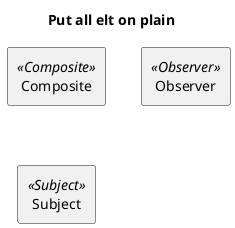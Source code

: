 {
  "sha1": "dgq6j8p4y83dod6pmdlbhhtlnnfd03s",
  "insertion": {
    "when": "2024-06-01T09:03:02.970Z",
    "url": "https://github.com/plantuml/plantuml/issues/1000#issuecomment-1248650647",
    "user": "plantuml@gmail.com"
  }
}
@startuml
<style>
</style>
title Put all elt on plain
rectangle "Composite" as Composite <<Composite>>
rectangle "Observer" as Observer <<Observer>>
rectangle "Subject" as Subject <<Subject>>
@enduml
